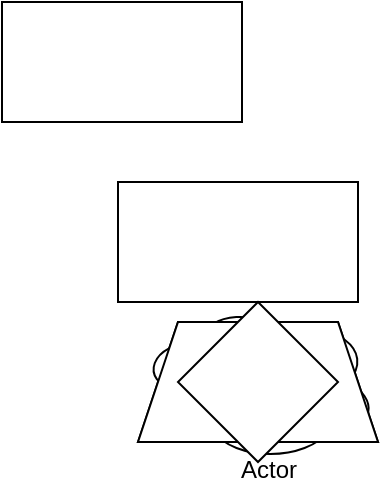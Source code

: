 <mxfile version="20.2.3" type="device"><diagram id="5wQFjr3sAsKjKQ4Ae8Vj" name="Page-1"><mxGraphModel dx="946" dy="672" grid="1" gridSize="10" guides="1" tooltips="1" connect="1" arrows="1" fold="1" page="1" pageScale="1" pageWidth="583" pageHeight="827" math="0" shadow="0"><root><mxCell id="0"/><mxCell id="1" parent="0"/><mxCell id="2p9P_W4ovnusZQecJ4TK-1" value="" style="rounded=0;whiteSpace=wrap;html=1;" vertex="1" parent="1"><mxGeometry x="230" y="320" width="120" height="60" as="geometry"/></mxCell><mxCell id="2p9P_W4ovnusZQecJ4TK-2" value="" style="rounded=0;whiteSpace=wrap;html=1;" vertex="1" parent="1"><mxGeometry x="172" y="230" width="120" height="60" as="geometry"/></mxCell><mxCell id="2p9P_W4ovnusZQecJ4TK-4" value="" style="shape=trapezoid;perimeter=trapezoidPerimeter;whiteSpace=wrap;html=1;fixedSize=1;" vertex="1" parent="1"><mxGeometry x="240" y="390" width="120" height="60" as="geometry"/></mxCell><mxCell id="2p9P_W4ovnusZQecJ4TK-5" value="" style="ellipse;shape=cloud;whiteSpace=wrap;html=1;" vertex="1" parent="1"><mxGeometry x="240" y="380" width="120" height="80" as="geometry"/></mxCell><mxCell id="2p9P_W4ovnusZQecJ4TK-6" value="Actor" style="shape=umlActor;verticalLabelPosition=bottom;verticalAlign=top;html=1;outlineConnect=0;" vertex="1" parent="1"><mxGeometry x="290" y="390" width="30" height="60" as="geometry"/></mxCell><mxCell id="2p9P_W4ovnusZQecJ4TK-7" value="" style="shape=trapezoid;perimeter=trapezoidPerimeter;whiteSpace=wrap;html=1;fixedSize=1;" vertex="1" parent="1"><mxGeometry x="240" y="390" width="120" height="60" as="geometry"/></mxCell><mxCell id="2p9P_W4ovnusZQecJ4TK-8" value="" style="rhombus;whiteSpace=wrap;html=1;" vertex="1" parent="1"><mxGeometry x="260" y="380" width="80" height="80" as="geometry"/></mxCell></root></mxGraphModel></diagram></mxfile>